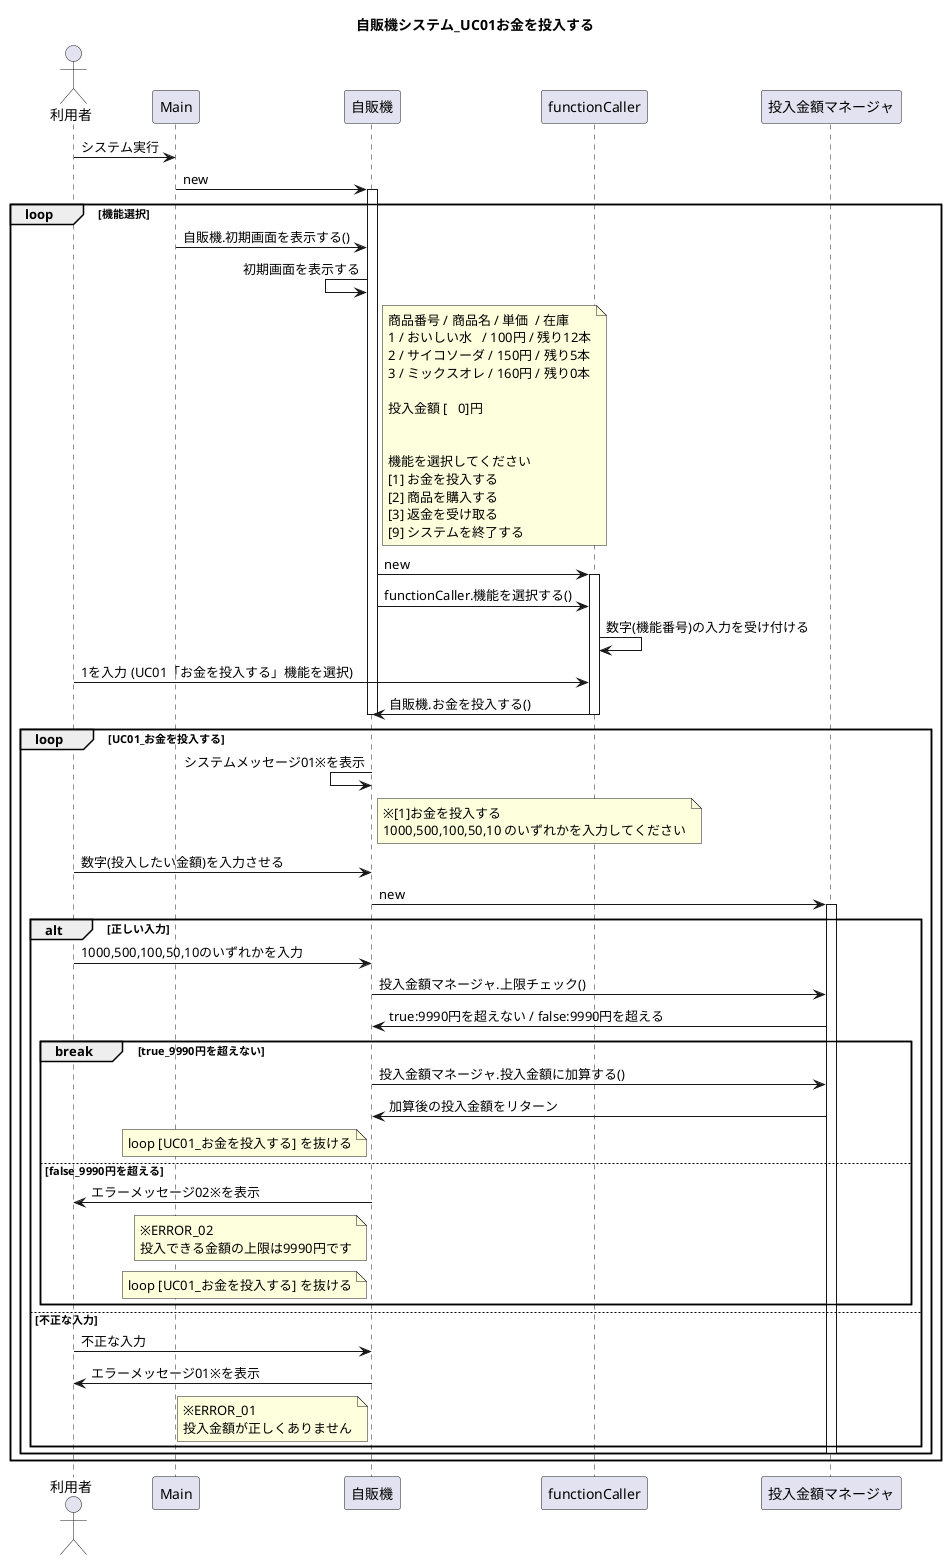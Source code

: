 @startuml
title 自販機システム_UC01お金を投入する

actor 利用者
利用者 -> Main : システム実行

participant Main

Main -> 自販機 : new
activate 自販機

loop 機能選択
    Main -> 自販機 : 自販機.初期画面を表示する()
    自販機 <- 自販機 : 初期画面を表示する

    note right of 自販機
    商品番号 / 商品名 / 単価  / 在庫
    1 / おいしい水   / 100円 / 残り12本
    2 / サイコソーダ / 150円 / 残り5本
    3 / ミックスオレ / 160円 / 残り0本

    投入金額 [   0]円


    機能を選択してください
    [1] お金を投入する
    [2] 商品を購入する
    [3] 返金を受け取る
    [9] システムを終了する
    end note

    自販機 -> functionCaller : new
    activate functionCaller
    自販機 -> functionCaller : functionCaller.機能を選択する()
    functionCaller -> functionCaller : 数字(機能番号)の入力を受け付ける
    利用者 -> functionCaller : 1を入力 (UC01「お金を投入する」機能を選択)
    自販機 <- functionCaller : 自販機.お金を投入する()
    deactivate functionCaller
    deactivate 自販機

    loop UC01_お金を投入する
    

    自販機 <- 自販機 : システムメッセージ01※を表示
    
    note right of 自販機
    ※[1]お金を投入する
    1000,500,100,50,10 のいずれかを入力してください
    end note

    利用者 -> 自販機 : 数字(投入したい金額)を入力させる
    自販機 -> 投入金額マネージャ : new
    activate 投入金額マネージャ

        alt 正しい入力
        利用者 -> 自販機 : 1000,500,100,50,10のいずれかを入力
        自販機 -> 投入金額マネージャ : 投入金額マネージャ.上限チェック()
        自販機 <- 投入金額マネージャ : true:9990円を超えない / false:9990円を超える

            break true_9990円を超えない
            自販機 -> 投入金額マネージャ : 投入金額マネージャ.投入金額に加算する()
            自販機 <- 投入金額マネージャ : 加算後の投入金額をリターン    

            note left of 自販機
            loop [UC01_お金を投入する] を抜ける
            end note

            else false_9990円を超える
            利用者 <- 自販機 : エラーメッセージ02※を表示
            
            note left of 自販機
            ※ERROR_02
            投入できる金額の上限は9990円です
            end note

            note left of 自販機
            loop [UC01_お金を投入する] を抜ける
            end note

            end

        else 不正な入力
        利用者 -> 自販機 : 不正な入力
        利用者 <- 自販機 : エラーメッセージ01※を表示
        
        note left of 自販機
        ※ERROR_01
        投入金額が正しくありません
        end note

        end
    deactivate 投入金額マネージャ
    end    
    
end


@enduml